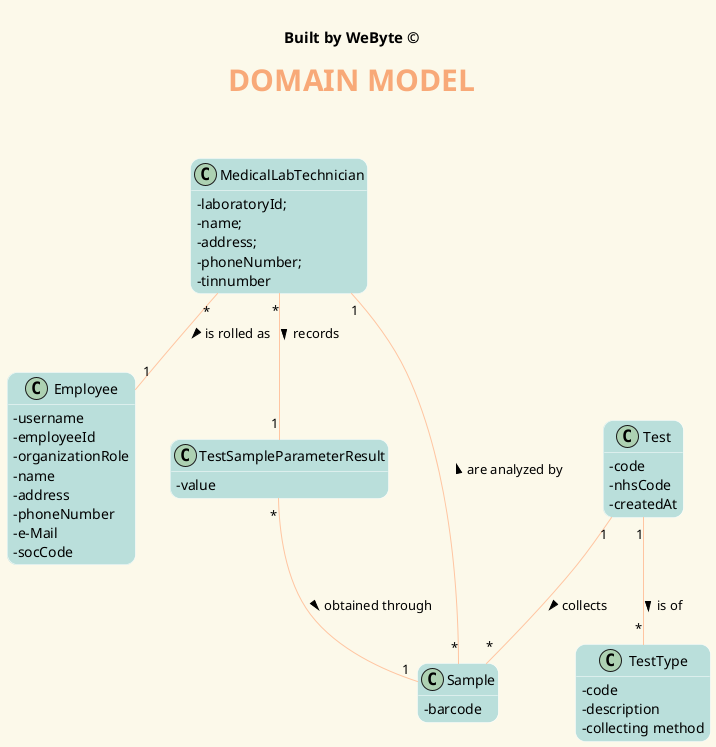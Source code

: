 @startuml
'https://plantuml.com/class-diagram
@startuml
hide methods
' ======= layout =========
skinparam backgroundColor #fcf9ea
skinparam titleBorderRoundCorner 15
skinparam titleFontSize 30
skinparam classAttributeIconSize 0
skinparam titleFontName Arial Black
skinparam titleFontColor #f8a978
skinparam roundcorner 20
skinparam stereotypeCBackgroundColor ffc5a1
skinparam class {

ArrowColor ffc5a1
BorderColor White
BackgroundColor badfdb
}


' ======= title =========
center header


<font color=Black size=15><b>Built by WeByte ©</font>
endheader
title <b>DOMAIN MODEL\n


class Employee{
- username
- employeeId
- organizationRole
- name
- address
- phoneNumber
- e-Mail
- socCode
}

class MedicalLabTechnician{
- laboratoryId;
- name;
- address;
- phoneNumber;
- tinnumber
}

class Sample{
- barcode
}

class TestSampleParameterResult{
- value
}

class Test{
- code
- nhsCode
- createdAt
}

class TestType{
- code
- description
- collecting method
}

Test "1" -- "*" TestType : is of >
Test "1" -- "*" Sample : collects >
TestSampleParameterResult "*" -- "1" Sample : obtained through >
Sample "*" -- "1" MedicalLabTechnician : are analyzed by >
MedicalLabTechnician "*" -- "1" Employee : is rolled as >
MedicalLabTechnician "*" -- "1" TestSampleParameterResult : records >


@enduml